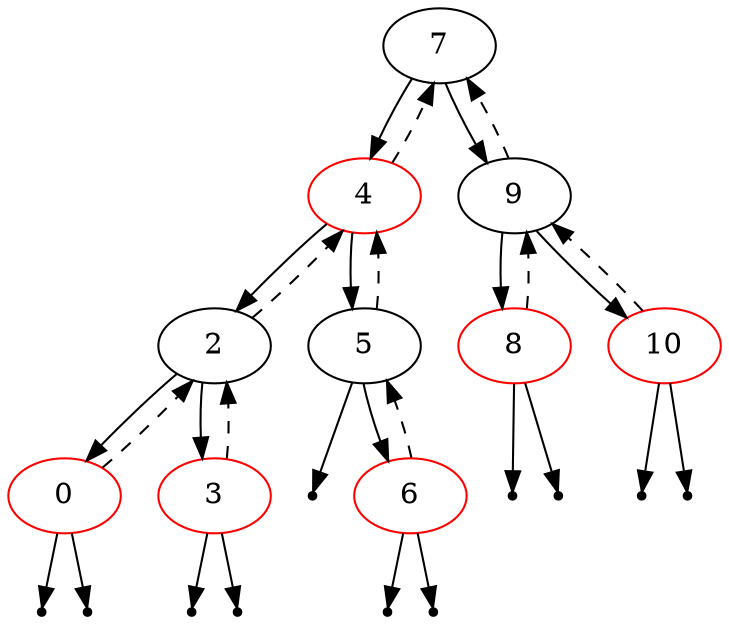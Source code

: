 digraph BST {
	 7 -> 4;
	 7 -> 9;
	 9 -> 7 [style=dashed];
	 9 -> 8;
	 9 -> 10;
	10 [color="red"];
	 10 -> 9 [style=dashed];
	 null0 [shape=point];
	 10 -> null0;
	 null1 [shape=point];
	 10 -> null1;
	8 [color="red"];
	 8 -> 9 [style=dashed];
	 null2 [shape=point];
	 8 -> null2;
	 null3 [shape=point];
	 8 -> null3;
	4 [color="red"];
	 4 -> 7 [style=dashed];
	 4 -> 2;
	 4 -> 5;
	 5 -> 4 [style=dashed];
	 null4 [shape=point];
	 5 -> null4;
	 5 -> 6;
	6 [color="red"];
	 6 -> 5 [style=dashed];
	 null5 [shape=point];
	 6 -> null5;
	 null6 [shape=point];
	 6 -> null6;
	 2 -> 4 [style=dashed];
	 2 -> 0;
	 2 -> 3;
	3 [color="red"];
	 3 -> 2 [style=dashed];
	 null7 [shape=point];
	 3 -> null7;
	 null8 [shape=point];
	 3 -> null8;
	0 [color="red"];
	 0 -> 2 [style=dashed];
	 null9 [shape=point];
	 0 -> null9;
	 null10 [shape=point];
	 0 -> null10;
}
